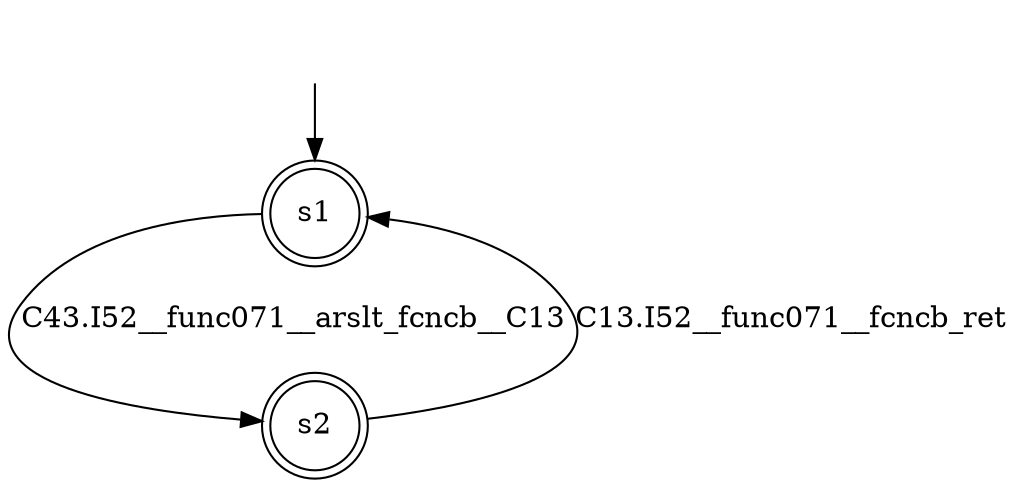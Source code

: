 digraph automaton {
	1 [label=<s1> shape="doublecircle"];
	2 [label=<s2> shape="doublecircle"];
	__init1 [label=<> shape="none"];
	__init1 -> 1;
	1 -> 2 [label=<C43.I52__func071__arslt_fcncb__C13> id="1-0-2"];
	2 -> 1 [label=<C13.I52__func071__fcncb_ret> id="2-0-1"];
}
